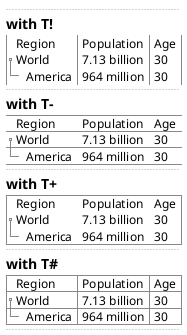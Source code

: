 @startsalt
{
..
== with T!
{T!
+Region        | Population    | Age
+ World        | 7.13 billion  | 30
++ America     | 964 million   | 30
}
..
== with T-
{T-
+Region        | Population    | Age
+ World        | 7.13 billion  | 30
++ America     | 964 million   | 30
}
..
== with T+
{T+
+Region        | Population    | Age
+ World        | 7.13 billion  | 30
++ America     | 964 million   | 30
}
..
== with T#
{T#
+Region        | Population    | Age
+ World        | 7.13 billion  | 30
++ America     | 964 million   | 30
}
..
}
@endsalt

